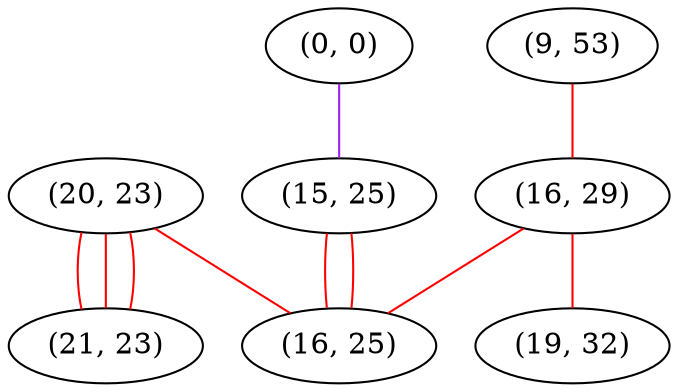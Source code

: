 graph "" {
"(20, 23)";
"(0, 0)";
"(15, 25)";
"(9, 53)";
"(21, 23)";
"(16, 29)";
"(16, 25)";
"(19, 32)";
"(20, 23)" -- "(16, 25)"  [color=red, key=0, weight=1];
"(20, 23)" -- "(21, 23)"  [color=red, key=0, weight=1];
"(20, 23)" -- "(21, 23)"  [color=red, key=1, weight=1];
"(20, 23)" -- "(21, 23)"  [color=red, key=2, weight=1];
"(0, 0)" -- "(15, 25)"  [color=purple, key=0, weight=4];
"(15, 25)" -- "(16, 25)"  [color=red, key=0, weight=1];
"(15, 25)" -- "(16, 25)"  [color=red, key=1, weight=1];
"(9, 53)" -- "(16, 29)"  [color=red, key=0, weight=1];
"(16, 29)" -- "(19, 32)"  [color=red, key=0, weight=1];
"(16, 29)" -- "(16, 25)"  [color=red, key=0, weight=1];
}
